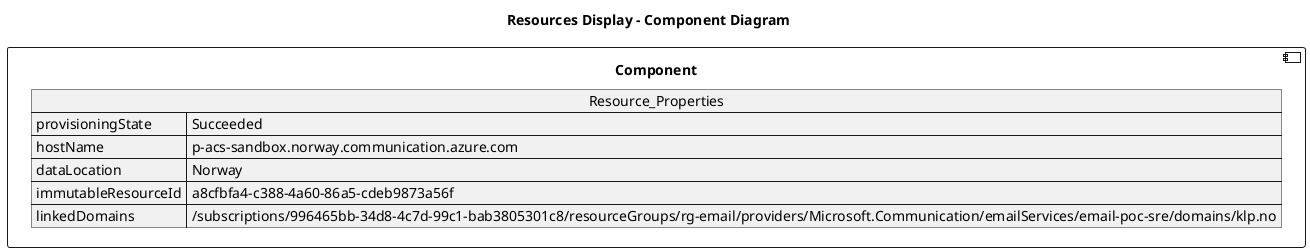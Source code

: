 @startuml

title Resources Display - Component Diagram

component Component {

json  Resource_Properties {
  "provisioningState": "Succeeded",
  "hostName": "p-acs-sandbox.norway.communication.azure.com",
  "dataLocation": "Norway",
  "immutableResourceId": "a8cfbfa4-c388-4a60-86a5-cdeb9873a56f",
  "linkedDomains": [
    "/subscriptions/996465bb-34d8-4c7d-99c1-bab3805301c8/resourceGroups/rg-email/providers/Microsoft.Communication/emailServices/email-poc-sre/domains/klp.no"
  ]
}
}
@enduml
